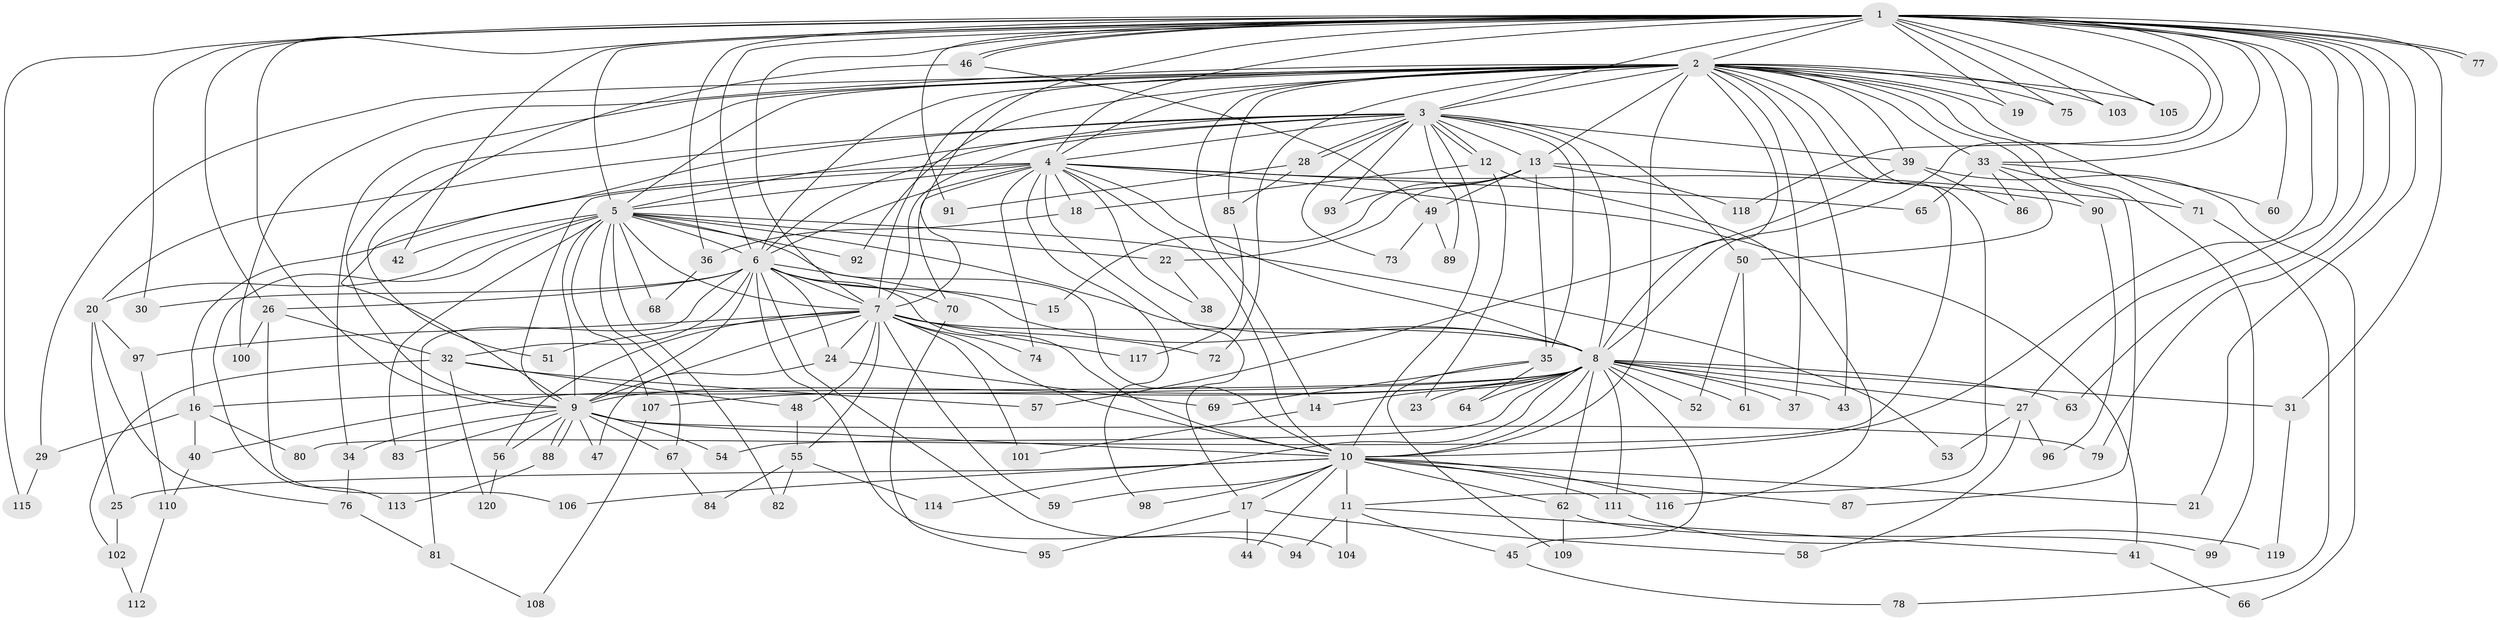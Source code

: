 // coarse degree distribution, {18: 0.0273972602739726, 6: 0.0410958904109589, 2: 0.2876712328767123, 17: 0.0410958904109589, 25: 0.0273972602739726, 3: 0.3287671232876712, 4: 0.0821917808219178, 5: 0.0821917808219178, 7: 0.0136986301369863, 19: 0.0136986301369863, 16: 0.0136986301369863, 8: 0.0136986301369863, 24: 0.0136986301369863, 1: 0.0136986301369863}
// Generated by graph-tools (version 1.1) at 2025/36/03/04/25 23:36:21]
// undirected, 120 vertices, 265 edges
graph export_dot {
  node [color=gray90,style=filled];
  1;
  2;
  3;
  4;
  5;
  6;
  7;
  8;
  9;
  10;
  11;
  12;
  13;
  14;
  15;
  16;
  17;
  18;
  19;
  20;
  21;
  22;
  23;
  24;
  25;
  26;
  27;
  28;
  29;
  30;
  31;
  32;
  33;
  34;
  35;
  36;
  37;
  38;
  39;
  40;
  41;
  42;
  43;
  44;
  45;
  46;
  47;
  48;
  49;
  50;
  51;
  52;
  53;
  54;
  55;
  56;
  57;
  58;
  59;
  60;
  61;
  62;
  63;
  64;
  65;
  66;
  67;
  68;
  69;
  70;
  71;
  72;
  73;
  74;
  75;
  76;
  77;
  78;
  79;
  80;
  81;
  82;
  83;
  84;
  85;
  86;
  87;
  88;
  89;
  90;
  91;
  92;
  93;
  94;
  95;
  96;
  97;
  98;
  99;
  100;
  101;
  102;
  103;
  104;
  105;
  106;
  107;
  108;
  109;
  110;
  111;
  112;
  113;
  114;
  115;
  116;
  117;
  118;
  119;
  120;
  1 -- 2;
  1 -- 3;
  1 -- 4;
  1 -- 5;
  1 -- 6;
  1 -- 7;
  1 -- 8;
  1 -- 9;
  1 -- 10;
  1 -- 19;
  1 -- 21;
  1 -- 26;
  1 -- 27;
  1 -- 30;
  1 -- 31;
  1 -- 33;
  1 -- 36;
  1 -- 42;
  1 -- 46;
  1 -- 46;
  1 -- 60;
  1 -- 63;
  1 -- 70;
  1 -- 75;
  1 -- 77;
  1 -- 77;
  1 -- 79;
  1 -- 91;
  1 -- 103;
  1 -- 105;
  1 -- 115;
  1 -- 118;
  2 -- 3;
  2 -- 4;
  2 -- 5;
  2 -- 6;
  2 -- 7;
  2 -- 8;
  2 -- 9;
  2 -- 10;
  2 -- 11;
  2 -- 13;
  2 -- 14;
  2 -- 19;
  2 -- 29;
  2 -- 33;
  2 -- 34;
  2 -- 37;
  2 -- 39;
  2 -- 43;
  2 -- 71;
  2 -- 72;
  2 -- 75;
  2 -- 80;
  2 -- 85;
  2 -- 90;
  2 -- 92;
  2 -- 99;
  2 -- 100;
  2 -- 103;
  2 -- 105;
  3 -- 4;
  3 -- 5;
  3 -- 6;
  3 -- 7;
  3 -- 8;
  3 -- 9;
  3 -- 10;
  3 -- 12;
  3 -- 12;
  3 -- 13;
  3 -- 20;
  3 -- 28;
  3 -- 28;
  3 -- 35;
  3 -- 39;
  3 -- 50;
  3 -- 73;
  3 -- 89;
  3 -- 93;
  4 -- 5;
  4 -- 6;
  4 -- 7;
  4 -- 8;
  4 -- 9;
  4 -- 10;
  4 -- 16;
  4 -- 17;
  4 -- 18;
  4 -- 38;
  4 -- 41;
  4 -- 65;
  4 -- 74;
  4 -- 90;
  4 -- 98;
  5 -- 6;
  5 -- 7;
  5 -- 8;
  5 -- 9;
  5 -- 10;
  5 -- 20;
  5 -- 22;
  5 -- 42;
  5 -- 53;
  5 -- 67;
  5 -- 68;
  5 -- 82;
  5 -- 83;
  5 -- 92;
  5 -- 107;
  5 -- 113;
  6 -- 7;
  6 -- 8;
  6 -- 9;
  6 -- 10;
  6 -- 15;
  6 -- 24;
  6 -- 26;
  6 -- 30;
  6 -- 32;
  6 -- 70;
  6 -- 81;
  6 -- 94;
  6 -- 104;
  7 -- 8;
  7 -- 9;
  7 -- 10;
  7 -- 24;
  7 -- 48;
  7 -- 51;
  7 -- 55;
  7 -- 56;
  7 -- 59;
  7 -- 72;
  7 -- 74;
  7 -- 97;
  7 -- 101;
  7 -- 117;
  8 -- 9;
  8 -- 10;
  8 -- 14;
  8 -- 16;
  8 -- 23;
  8 -- 27;
  8 -- 31;
  8 -- 37;
  8 -- 40;
  8 -- 43;
  8 -- 45;
  8 -- 52;
  8 -- 54;
  8 -- 61;
  8 -- 62;
  8 -- 63;
  8 -- 64;
  8 -- 107;
  8 -- 111;
  8 -- 114;
  9 -- 10;
  9 -- 34;
  9 -- 47;
  9 -- 54;
  9 -- 56;
  9 -- 67;
  9 -- 79;
  9 -- 83;
  9 -- 88;
  9 -- 88;
  10 -- 11;
  10 -- 17;
  10 -- 21;
  10 -- 25;
  10 -- 44;
  10 -- 59;
  10 -- 62;
  10 -- 87;
  10 -- 98;
  10 -- 106;
  10 -- 111;
  10 -- 116;
  11 -- 41;
  11 -- 45;
  11 -- 94;
  11 -- 104;
  12 -- 18;
  12 -- 23;
  12 -- 116;
  13 -- 15;
  13 -- 22;
  13 -- 35;
  13 -- 49;
  13 -- 71;
  13 -- 93;
  13 -- 118;
  14 -- 101;
  16 -- 29;
  16 -- 40;
  16 -- 80;
  17 -- 44;
  17 -- 58;
  17 -- 95;
  18 -- 36;
  20 -- 25;
  20 -- 76;
  20 -- 97;
  22 -- 38;
  24 -- 47;
  24 -- 69;
  25 -- 102;
  26 -- 32;
  26 -- 100;
  26 -- 106;
  27 -- 53;
  27 -- 58;
  27 -- 96;
  28 -- 85;
  28 -- 91;
  29 -- 115;
  31 -- 119;
  32 -- 48;
  32 -- 57;
  32 -- 102;
  32 -- 120;
  33 -- 50;
  33 -- 60;
  33 -- 65;
  33 -- 86;
  33 -- 87;
  34 -- 76;
  35 -- 64;
  35 -- 69;
  35 -- 109;
  36 -- 68;
  39 -- 57;
  39 -- 66;
  39 -- 86;
  40 -- 110;
  41 -- 66;
  45 -- 78;
  46 -- 49;
  46 -- 51;
  48 -- 55;
  49 -- 73;
  49 -- 89;
  50 -- 52;
  50 -- 61;
  55 -- 82;
  55 -- 84;
  55 -- 114;
  56 -- 120;
  62 -- 99;
  62 -- 109;
  67 -- 84;
  70 -- 95;
  71 -- 78;
  76 -- 81;
  81 -- 108;
  85 -- 117;
  88 -- 113;
  90 -- 96;
  97 -- 110;
  102 -- 112;
  107 -- 108;
  110 -- 112;
  111 -- 119;
}
